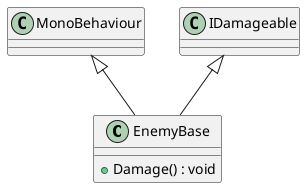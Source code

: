 @startuml
class EnemyBase {
    + Damage() : void
}
MonoBehaviour <|-- EnemyBase
IDamageable <|-- EnemyBase
@enduml
